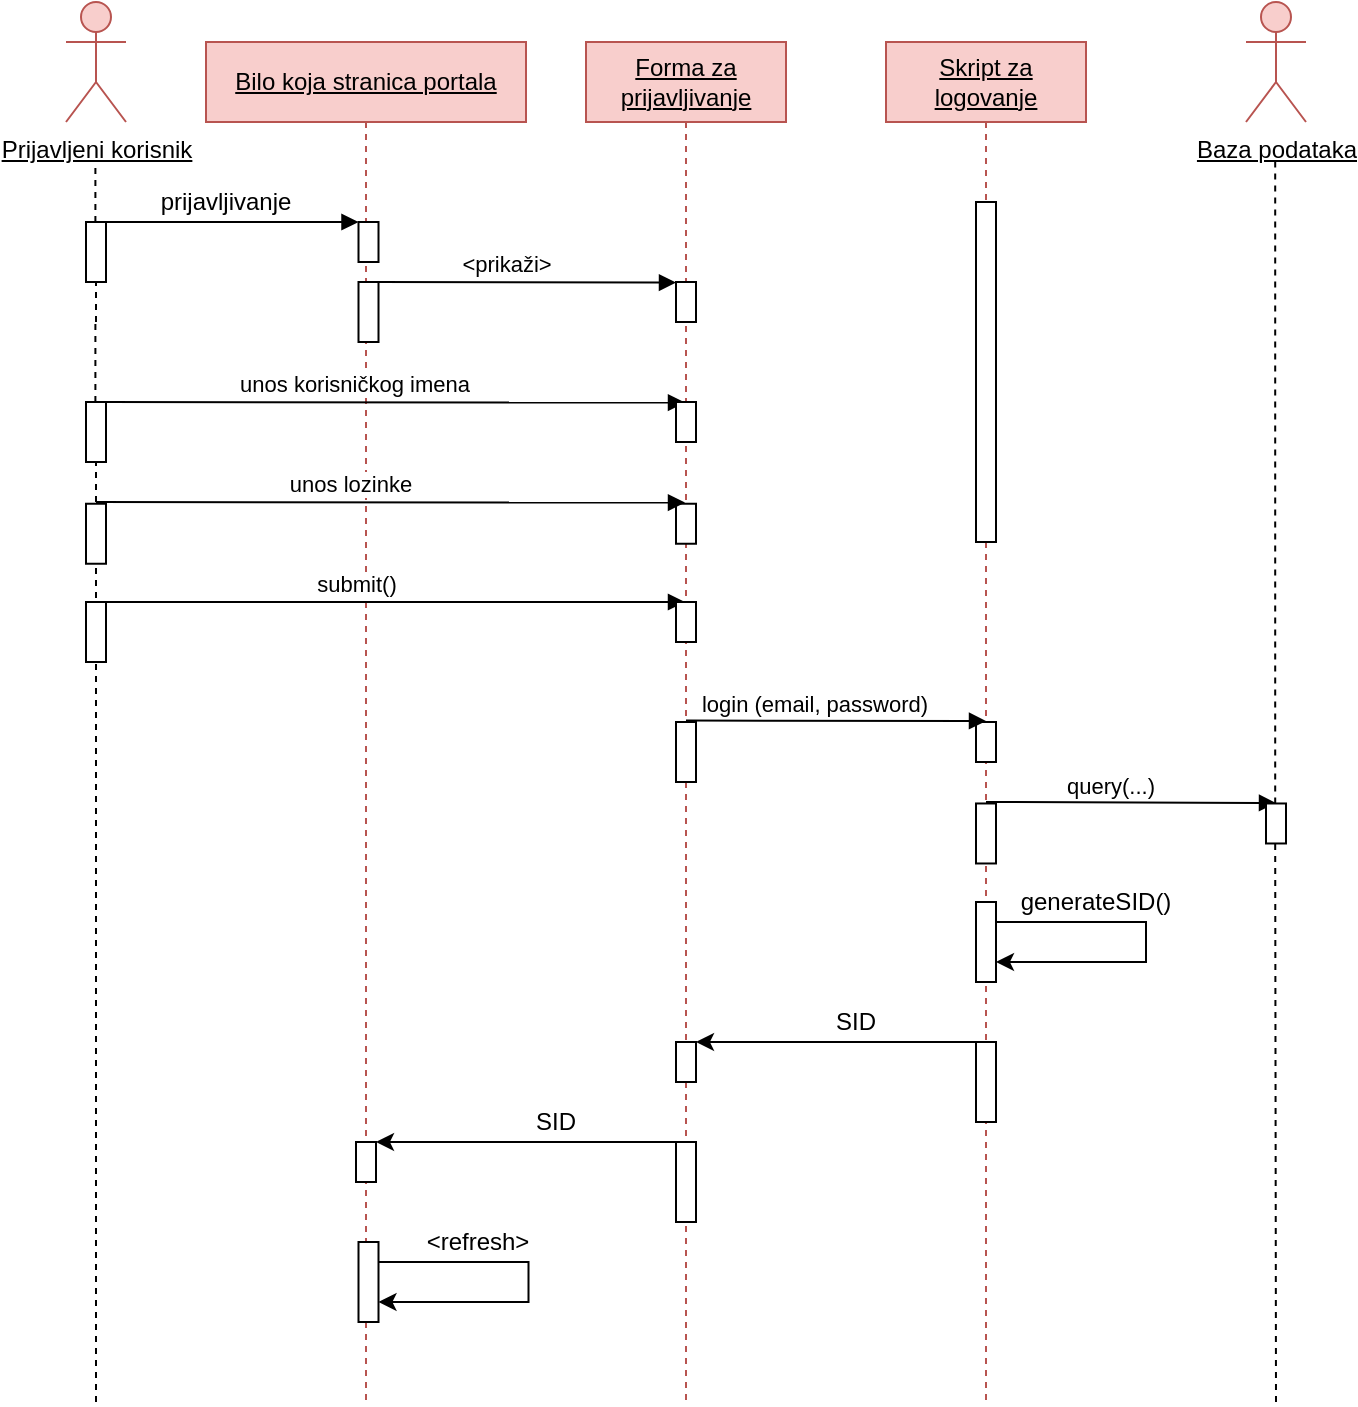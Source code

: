<mxfile version="23.0.2" type="device">
  <diagram name="Page-1" id="-ifq5rw0ivwShFcYinFc">
    <mxGraphModel dx="1248" dy="693" grid="1" gridSize="10" guides="1" tooltips="1" connect="1" arrows="1" fold="1" page="1" pageScale="1" pageWidth="827" pageHeight="1169" math="0" shadow="0">
      <root>
        <mxCell id="0" />
        <mxCell id="1" parent="0" />
        <mxCell id="5nu_3Wuoea0Fm3jb08SG-3" value="&lt;u&gt;Bilo koja stranica portala&lt;/u&gt;" style="shape=umlLifeline;perimeter=lifelinePerimeter;whiteSpace=wrap;html=1;container=0;dropTarget=0;collapsible=0;recursiveResize=0;outlineConnect=0;portConstraint=eastwest;newEdgeStyle={&quot;edgeStyle&quot;:&quot;elbowEdgeStyle&quot;,&quot;elbow&quot;:&quot;vertical&quot;,&quot;curved&quot;:0,&quot;rounded&quot;:0};strokeColor=#b85450;movable=1;resizable=1;rotatable=1;deletable=1;editable=1;locked=0;connectable=1;fillColor=#f8cecc;" vertex="1" parent="1">
          <mxGeometry x="190" y="180" width="160" height="680" as="geometry" />
        </mxCell>
        <mxCell id="5nu_3Wuoea0Fm3jb08SG-4" value="" style="html=1;points=[];perimeter=orthogonalPerimeter;outlineConnect=0;targetShapes=umlLifeline;portConstraint=eastwest;newEdgeStyle={&quot;edgeStyle&quot;:&quot;elbowEdgeStyle&quot;,&quot;elbow&quot;:&quot;vertical&quot;,&quot;curved&quot;:0,&quot;rounded&quot;:0};movable=1;resizable=1;rotatable=1;deletable=1;editable=1;locked=0;connectable=1;" vertex="1" parent="5nu_3Wuoea0Fm3jb08SG-3">
          <mxGeometry x="76.25" y="90" width="10" height="20" as="geometry" />
        </mxCell>
        <mxCell id="5nu_3Wuoea0Fm3jb08SG-5" value="" style="html=1;points=[];perimeter=orthogonalPerimeter;outlineConnect=0;targetShapes=umlLifeline;portConstraint=eastwest;newEdgeStyle={&quot;edgeStyle&quot;:&quot;elbowEdgeStyle&quot;,&quot;elbow&quot;:&quot;vertical&quot;,&quot;curved&quot;:0,&quot;rounded&quot;:0};" vertex="1" parent="5nu_3Wuoea0Fm3jb08SG-3">
          <mxGeometry x="76.25" y="120" width="10" height="30" as="geometry" />
        </mxCell>
        <mxCell id="5nu_3Wuoea0Fm3jb08SG-6" value="&amp;lt;prikaži&amp;gt;" style="html=1;verticalAlign=bottom;endArrow=block;edgeStyle=elbowEdgeStyle;elbow=vertical;curved=0;rounded=0;" edge="1" parent="5nu_3Wuoea0Fm3jb08SG-3" target="5nu_3Wuoea0Fm3jb08SG-47">
          <mxGeometry x="-0.14" relative="1" as="geometry">
            <mxPoint x="86.25" y="120" as="sourcePoint" />
            <Array as="points">
              <mxPoint x="186.25" y="120.3" />
            </Array>
            <mxPoint x="230.75" y="120.3" as="targetPoint" />
            <mxPoint as="offset" />
          </mxGeometry>
        </mxCell>
        <mxCell id="5nu_3Wuoea0Fm3jb08SG-7" value="" style="html=1;points=[];perimeter=orthogonalPerimeter;outlineConnect=0;targetShapes=umlLifeline;portConstraint=eastwest;newEdgeStyle={&quot;edgeStyle&quot;:&quot;elbowEdgeStyle&quot;,&quot;elbow&quot;:&quot;vertical&quot;,&quot;curved&quot;:0,&quot;rounded&quot;:0};" vertex="1" parent="5nu_3Wuoea0Fm3jb08SG-3">
          <mxGeometry x="75" y="550" width="10" height="20" as="geometry" />
        </mxCell>
        <mxCell id="5nu_3Wuoea0Fm3jb08SG-8" value="" style="html=1;points=[];perimeter=orthogonalPerimeter;outlineConnect=0;targetShapes=umlLifeline;portConstraint=eastwest;newEdgeStyle={&quot;edgeStyle&quot;:&quot;elbowEdgeStyle&quot;,&quot;elbow&quot;:&quot;vertical&quot;,&quot;curved&quot;:0,&quot;rounded&quot;:0};movable=1;resizable=1;rotatable=1;deletable=1;editable=1;locked=0;connectable=1;" vertex="1" parent="5nu_3Wuoea0Fm3jb08SG-3">
          <mxGeometry x="76.25" y="600" width="10" height="40" as="geometry" />
        </mxCell>
        <mxCell id="5nu_3Wuoea0Fm3jb08SG-9" value="" style="endArrow=classic;html=1;rounded=0;" edge="1" parent="5nu_3Wuoea0Fm3jb08SG-3" source="5nu_3Wuoea0Fm3jb08SG-8" target="5nu_3Wuoea0Fm3jb08SG-8">
          <mxGeometry width="50" height="50" relative="1" as="geometry">
            <mxPoint x="21.25" y="640" as="sourcePoint" />
            <mxPoint x="71.25" y="590" as="targetPoint" />
            <Array as="points">
              <mxPoint x="161.25" y="620" />
            </Array>
          </mxGeometry>
        </mxCell>
        <mxCell id="5nu_3Wuoea0Fm3jb08SG-10" value="&amp;lt;refresh&amp;gt;" style="text;html=1;strokeColor=none;fillColor=none;align=center;verticalAlign=middle;whiteSpace=wrap;rounded=0;" vertex="1" parent="5nu_3Wuoea0Fm3jb08SG-3">
          <mxGeometry x="91.25" y="590" width="90" height="20" as="geometry" />
        </mxCell>
        <mxCell id="5nu_3Wuoea0Fm3jb08SG-11" value="Prijavljeni korisnik" style="shape=umlActor;verticalLabelPosition=bottom;verticalAlign=top;html=1;outlineConnect=0;fontStyle=4;strokeColor=#b85450;fillColor=#f8cecc;" vertex="1" parent="1">
          <mxGeometry x="120" y="160" width="30" height="60" as="geometry" />
        </mxCell>
        <mxCell id="5nu_3Wuoea0Fm3jb08SG-12" value="" style="endArrow=none;dashed=1;html=1;rounded=0;" edge="1" parent="1" source="5nu_3Wuoea0Fm3jb08SG-15">
          <mxGeometry width="50" height="50" relative="1" as="geometry">
            <mxPoint x="135" y="320" as="sourcePoint" />
            <mxPoint x="134.7" y="240" as="targetPoint" />
          </mxGeometry>
        </mxCell>
        <mxCell id="5nu_3Wuoea0Fm3jb08SG-13" value="" style="endArrow=none;dashed=1;html=1;rounded=0;" edge="1" parent="1" source="5nu_3Wuoea0Fm3jb08SG-25">
          <mxGeometry width="50" height="50" relative="1" as="geometry">
            <mxPoint x="134.7" y="540" as="sourcePoint" />
            <mxPoint x="134.7" y="320" as="targetPoint" />
          </mxGeometry>
        </mxCell>
        <mxCell id="5nu_3Wuoea0Fm3jb08SG-14" value="" style="endArrow=none;dashed=1;html=1;rounded=0;" edge="1" parent="1" target="5nu_3Wuoea0Fm3jb08SG-15">
          <mxGeometry width="50" height="50" relative="1" as="geometry">
            <mxPoint x="135" y="320" as="sourcePoint" />
            <mxPoint x="134.7" y="240" as="targetPoint" />
          </mxGeometry>
        </mxCell>
        <mxCell id="5nu_3Wuoea0Fm3jb08SG-15" value="" style="html=1;points=[];perimeter=orthogonalPerimeter;outlineConnect=0;targetShapes=umlLifeline;portConstraint=eastwest;newEdgeStyle={&quot;edgeStyle&quot;:&quot;elbowEdgeStyle&quot;,&quot;elbow&quot;:&quot;vertical&quot;,&quot;curved&quot;:0,&quot;rounded&quot;:0};" vertex="1" parent="1">
          <mxGeometry x="130" y="270" width="10" height="30" as="geometry" />
        </mxCell>
        <mxCell id="5nu_3Wuoea0Fm3jb08SG-16" value="&lt;u&gt;Skript za logovanje&lt;/u&gt;" style="shape=umlLifeline;perimeter=lifelinePerimeter;whiteSpace=wrap;html=1;container=0;dropTarget=0;collapsible=0;recursiveResize=0;outlineConnect=0;portConstraint=eastwest;newEdgeStyle={&quot;edgeStyle&quot;:&quot;elbowEdgeStyle&quot;,&quot;elbow&quot;:&quot;vertical&quot;,&quot;curved&quot;:0,&quot;rounded&quot;:0};strokeColor=#b85450;fillColor=#f8cecc;" vertex="1" parent="1">
          <mxGeometry x="530" y="180" width="100" height="680" as="geometry" />
        </mxCell>
        <mxCell id="5nu_3Wuoea0Fm3jb08SG-17" value="" style="html=1;points=[];perimeter=orthogonalPerimeter;outlineConnect=0;targetShapes=umlLifeline;portConstraint=eastwest;newEdgeStyle={&quot;edgeStyle&quot;:&quot;elbowEdgeStyle&quot;,&quot;elbow&quot;:&quot;vertical&quot;,&quot;curved&quot;:0,&quot;rounded&quot;:0};" vertex="1" parent="5nu_3Wuoea0Fm3jb08SG-16">
          <mxGeometry x="45" y="80" width="10" height="170" as="geometry" />
        </mxCell>
        <mxCell id="5nu_3Wuoea0Fm3jb08SG-18" value="" style="html=1;points=[];perimeter=orthogonalPerimeter;outlineConnect=0;targetShapes=umlLifeline;portConstraint=eastwest;newEdgeStyle={&quot;edgeStyle&quot;:&quot;elbowEdgeStyle&quot;,&quot;elbow&quot;:&quot;vertical&quot;,&quot;curved&quot;:0,&quot;rounded&quot;:0};" vertex="1" parent="5nu_3Wuoea0Fm3jb08SG-16">
          <mxGeometry x="45" y="340" width="10" height="20" as="geometry" />
        </mxCell>
        <mxCell id="5nu_3Wuoea0Fm3jb08SG-19" value="" style="html=1;points=[];perimeter=orthogonalPerimeter;outlineConnect=0;targetShapes=umlLifeline;portConstraint=eastwest;newEdgeStyle={&quot;edgeStyle&quot;:&quot;elbowEdgeStyle&quot;,&quot;elbow&quot;:&quot;vertical&quot;,&quot;curved&quot;:0,&quot;rounded&quot;:0};movable=1;resizable=1;rotatable=1;deletable=1;editable=1;locked=0;connectable=1;" vertex="1" parent="5nu_3Wuoea0Fm3jb08SG-16">
          <mxGeometry x="45" y="380.74" width="10" height="30" as="geometry" />
        </mxCell>
        <mxCell id="5nu_3Wuoea0Fm3jb08SG-20" value="query(...)" style="html=1;verticalAlign=bottom;endArrow=block;edgeStyle=elbowEdgeStyle;elbow=vertical;curved=0;rounded=0;" edge="1" parent="5nu_3Wuoea0Fm3jb08SG-16" target="5nu_3Wuoea0Fm3jb08SG-37">
          <mxGeometry x="-0.142" relative="1" as="geometry">
            <mxPoint x="49.997" y="380.001" as="sourcePoint" />
            <Array as="points" />
            <mxPoint x="180" y="381" as="targetPoint" />
            <mxPoint as="offset" />
          </mxGeometry>
        </mxCell>
        <mxCell id="5nu_3Wuoea0Fm3jb08SG-21" value="" style="html=1;points=[];perimeter=orthogonalPerimeter;outlineConnect=0;targetShapes=umlLifeline;portConstraint=eastwest;newEdgeStyle={&quot;edgeStyle&quot;:&quot;elbowEdgeStyle&quot;,&quot;elbow&quot;:&quot;vertical&quot;,&quot;curved&quot;:0,&quot;rounded&quot;:0};movable=1;resizable=1;rotatable=1;deletable=1;editable=1;locked=0;connectable=1;" vertex="1" parent="5nu_3Wuoea0Fm3jb08SG-16">
          <mxGeometry x="45" y="430" width="10" height="40" as="geometry" />
        </mxCell>
        <mxCell id="5nu_3Wuoea0Fm3jb08SG-22" value="" style="endArrow=classic;html=1;rounded=0;" edge="1" parent="5nu_3Wuoea0Fm3jb08SG-16" source="5nu_3Wuoea0Fm3jb08SG-21" target="5nu_3Wuoea0Fm3jb08SG-21">
          <mxGeometry width="50" height="50" relative="1" as="geometry">
            <mxPoint x="-10" y="470" as="sourcePoint" />
            <mxPoint x="40" y="420" as="targetPoint" />
            <Array as="points">
              <mxPoint x="130" y="450" />
            </Array>
          </mxGeometry>
        </mxCell>
        <mxCell id="5nu_3Wuoea0Fm3jb08SG-23" value="" style="html=1;points=[];perimeter=orthogonalPerimeter;outlineConnect=0;targetShapes=umlLifeline;portConstraint=eastwest;newEdgeStyle={&quot;edgeStyle&quot;:&quot;elbowEdgeStyle&quot;,&quot;elbow&quot;:&quot;vertical&quot;,&quot;curved&quot;:0,&quot;rounded&quot;:0};movable=1;resizable=1;rotatable=1;deletable=1;editable=1;locked=0;connectable=1;" vertex="1" parent="5nu_3Wuoea0Fm3jb08SG-16">
          <mxGeometry x="45" y="500" width="10" height="40" as="geometry" />
        </mxCell>
        <mxCell id="5nu_3Wuoea0Fm3jb08SG-24" value="" style="endArrow=none;dashed=1;html=1;rounded=0;" edge="1" parent="1" target="5nu_3Wuoea0Fm3jb08SG-25">
          <mxGeometry width="50" height="50" relative="1" as="geometry">
            <mxPoint x="135" y="860" as="sourcePoint" />
            <mxPoint x="134.7" y="320" as="targetPoint" />
          </mxGeometry>
        </mxCell>
        <mxCell id="5nu_3Wuoea0Fm3jb08SG-25" value="" style="html=1;points=[];perimeter=orthogonalPerimeter;outlineConnect=0;targetShapes=umlLifeline;portConstraint=eastwest;newEdgeStyle={&quot;edgeStyle&quot;:&quot;elbowEdgeStyle&quot;,&quot;elbow&quot;:&quot;vertical&quot;,&quot;curved&quot;:0,&quot;rounded&quot;:0};" vertex="1" parent="1">
          <mxGeometry x="130" y="360" width="10" height="30" as="geometry" />
        </mxCell>
        <mxCell id="5nu_3Wuoea0Fm3jb08SG-26" value="unos korisničkog imena" style="html=1;verticalAlign=bottom;endArrow=block;edgeStyle=elbowEdgeStyle;elbow=vertical;curved=0;rounded=0;" edge="1" parent="1" target="5nu_3Wuoea0Fm3jb08SG-40">
          <mxGeometry x="-0.14" relative="1" as="geometry">
            <mxPoint x="140" y="360" as="sourcePoint" />
            <Array as="points">
              <mxPoint x="240" y="360.3" />
            </Array>
            <mxPoint x="399.5" y="360.3" as="targetPoint" />
            <mxPoint as="offset" />
          </mxGeometry>
        </mxCell>
        <mxCell id="5nu_3Wuoea0Fm3jb08SG-27" value="" style="html=1;points=[];perimeter=orthogonalPerimeter;outlineConnect=0;targetShapes=umlLifeline;portConstraint=eastwest;newEdgeStyle={&quot;edgeStyle&quot;:&quot;elbowEdgeStyle&quot;,&quot;elbow&quot;:&quot;vertical&quot;,&quot;curved&quot;:0,&quot;rounded&quot;:0};" vertex="1" parent="1">
          <mxGeometry x="130" y="410.87" width="10" height="30" as="geometry" />
        </mxCell>
        <mxCell id="5nu_3Wuoea0Fm3jb08SG-28" value="" style="html=1;points=[];perimeter=orthogonalPerimeter;outlineConnect=0;targetShapes=umlLifeline;portConstraint=eastwest;newEdgeStyle={&quot;edgeStyle&quot;:&quot;elbowEdgeStyle&quot;,&quot;elbow&quot;:&quot;vertical&quot;,&quot;curved&quot;:0,&quot;rounded&quot;:0};" vertex="1" parent="1">
          <mxGeometry x="130" y="460" width="10" height="30" as="geometry" />
        </mxCell>
        <mxCell id="5nu_3Wuoea0Fm3jb08SG-29" value="submit()" style="html=1;verticalAlign=bottom;endArrow=block;edgeStyle=elbowEdgeStyle;elbow=vertical;curved=0;rounded=0;" edge="1" parent="1" source="5nu_3Wuoea0Fm3jb08SG-28" target="5nu_3Wuoea0Fm3jb08SG-40">
          <mxGeometry x="-0.14" relative="1" as="geometry">
            <mxPoint x="87.5" y="460" as="sourcePoint" />
            <Array as="points">
              <mxPoint x="140.5" y="460" />
            </Array>
            <mxPoint x="347" y="460.3" as="targetPoint" />
            <mxPoint as="offset" />
          </mxGeometry>
        </mxCell>
        <mxCell id="5nu_3Wuoea0Fm3jb08SG-30" value="" style="html=1;verticalAlign=bottom;endArrow=block;edgeStyle=elbowEdgeStyle;elbow=vertical;curved=0;rounded=0;" edge="1" parent="1" target="5nu_3Wuoea0Fm3jb08SG-4">
          <mxGeometry x="-0.045" relative="1" as="geometry">
            <mxPoint x="140" y="270" as="sourcePoint" />
            <Array as="points" />
            <mxPoint x="270" y="270" as="targetPoint" />
            <mxPoint as="offset" />
          </mxGeometry>
        </mxCell>
        <mxCell id="5nu_3Wuoea0Fm3jb08SG-31" value="" style="html=1;points=[];perimeter=orthogonalPerimeter;outlineConnect=0;targetShapes=umlLifeline;portConstraint=eastwest;newEdgeStyle={&quot;edgeStyle&quot;:&quot;elbowEdgeStyle&quot;,&quot;elbow&quot;:&quot;vertical&quot;,&quot;curved&quot;:0,&quot;rounded&quot;:0};" vertex="1" parent="1">
          <mxGeometry x="430" y="500" height="20" as="geometry" />
        </mxCell>
        <mxCell id="5nu_3Wuoea0Fm3jb08SG-32" value="login (email, password)" style="html=1;verticalAlign=bottom;endArrow=block;edgeStyle=elbowEdgeStyle;elbow=vertical;curved=0;rounded=0;" edge="1" parent="1" target="5nu_3Wuoea0Fm3jb08SG-18">
          <mxGeometry x="-0.142" relative="1" as="geometry">
            <mxPoint x="429.997" y="519.261" as="sourcePoint" />
            <Array as="points" />
            <mxPoint x="593.75" y="519.14" as="targetPoint" />
            <mxPoint as="offset" />
          </mxGeometry>
        </mxCell>
        <mxCell id="5nu_3Wuoea0Fm3jb08SG-33" value="prijavljivanje" style="text;html=1;strokeColor=none;fillColor=none;align=center;verticalAlign=middle;whiteSpace=wrap;rounded=0;" vertex="1" parent="1">
          <mxGeometry x="170" y="250" width="60" height="20" as="geometry" />
        </mxCell>
        <mxCell id="5nu_3Wuoea0Fm3jb08SG-34" value="Baza podataka" style="shape=umlActor;verticalLabelPosition=bottom;verticalAlign=top;html=1;outlineConnect=0;fontStyle=4;strokeColor=#b85450;fillColor=#f8cecc;" vertex="1" parent="1">
          <mxGeometry x="710" y="160" width="30" height="60" as="geometry" />
        </mxCell>
        <mxCell id="5nu_3Wuoea0Fm3jb08SG-35" value="" style="endArrow=none;dashed=1;html=1;rounded=0;" edge="1" parent="1">
          <mxGeometry width="50" height="50" relative="1" as="geometry">
            <mxPoint x="724.6" y="560.74" as="sourcePoint" />
            <mxPoint x="724.6" y="239.37" as="targetPoint" />
          </mxGeometry>
        </mxCell>
        <mxCell id="5nu_3Wuoea0Fm3jb08SG-36" value="" style="endArrow=none;dashed=1;html=1;rounded=0;" edge="1" parent="1">
          <mxGeometry width="50" height="50" relative="1" as="geometry">
            <mxPoint x="725" y="860" as="sourcePoint" />
            <mxPoint x="724.6" y="580.74" as="targetPoint" />
          </mxGeometry>
        </mxCell>
        <mxCell id="5nu_3Wuoea0Fm3jb08SG-37" value="" style="html=1;points=[];perimeter=orthogonalPerimeter;outlineConnect=0;targetShapes=umlLifeline;portConstraint=eastwest;newEdgeStyle={&quot;edgeStyle&quot;:&quot;elbowEdgeStyle&quot;,&quot;elbow&quot;:&quot;vertical&quot;,&quot;curved&quot;:0,&quot;rounded&quot;:0};" vertex="1" parent="1">
          <mxGeometry x="720" y="560.74" width="10" height="20" as="geometry" />
        </mxCell>
        <mxCell id="5nu_3Wuoea0Fm3jb08SG-38" value="generateSID()" style="text;html=1;strokeColor=none;fillColor=none;align=center;verticalAlign=middle;whiteSpace=wrap;rounded=0;" vertex="1" parent="1">
          <mxGeometry x="590" y="600" width="90" height="20" as="geometry" />
        </mxCell>
        <mxCell id="5nu_3Wuoea0Fm3jb08SG-39" value="" style="endArrow=classic;html=1;rounded=0;" edge="1" parent="1" target="5nu_3Wuoea0Fm3jb08SG-46">
          <mxGeometry width="50" height="50" relative="1" as="geometry">
            <mxPoint x="580.0" y="680" as="sourcePoint" />
            <mxPoint x="440.0" y="680" as="targetPoint" />
          </mxGeometry>
        </mxCell>
        <mxCell id="5nu_3Wuoea0Fm3jb08SG-40" value="&lt;u&gt;Forma za prijavljivanje&lt;/u&gt;" style="shape=umlLifeline;perimeter=lifelinePerimeter;whiteSpace=wrap;html=1;container=0;dropTarget=0;collapsible=0;recursiveResize=0;outlineConnect=0;portConstraint=eastwest;newEdgeStyle={&quot;edgeStyle&quot;:&quot;elbowEdgeStyle&quot;,&quot;elbow&quot;:&quot;vertical&quot;,&quot;curved&quot;:0,&quot;rounded&quot;:0};movable=1;resizable=1;rotatable=1;deletable=1;editable=1;locked=0;connectable=1;strokeColor=#b85450;fillColor=#f8cecc;" vertex="1" parent="1">
          <mxGeometry x="380" y="180" width="100" height="680" as="geometry" />
        </mxCell>
        <mxCell id="5nu_3Wuoea0Fm3jb08SG-41" value="" style="html=1;points=[];perimeter=orthogonalPerimeter;outlineConnect=0;targetShapes=umlLifeline;portConstraint=eastwest;newEdgeStyle={&quot;edgeStyle&quot;:&quot;elbowEdgeStyle&quot;,&quot;elbow&quot;:&quot;vertical&quot;,&quot;curved&quot;:0,&quot;rounded&quot;:0};" vertex="1" parent="5nu_3Wuoea0Fm3jb08SG-40">
          <mxGeometry x="45" y="180" width="10" height="20" as="geometry" />
        </mxCell>
        <mxCell id="5nu_3Wuoea0Fm3jb08SG-42" value="" style="html=1;points=[];perimeter=orthogonalPerimeter;outlineConnect=0;targetShapes=umlLifeline;portConstraint=eastwest;newEdgeStyle={&quot;edgeStyle&quot;:&quot;elbowEdgeStyle&quot;,&quot;elbow&quot;:&quot;vertical&quot;,&quot;curved&quot;:0,&quot;rounded&quot;:0};" vertex="1" parent="5nu_3Wuoea0Fm3jb08SG-40">
          <mxGeometry x="45" y="230.87" width="10" height="20" as="geometry" />
        </mxCell>
        <mxCell id="5nu_3Wuoea0Fm3jb08SG-43" value="unos lozinke" style="html=1;verticalAlign=bottom;endArrow=block;edgeStyle=elbowEdgeStyle;elbow=vertical;curved=0;rounded=0;movable=1;resizable=1;rotatable=1;deletable=1;editable=1;locked=0;connectable=1;" edge="1" parent="5nu_3Wuoea0Fm3jb08SG-40">
          <mxGeometry x="-0.14" relative="1" as="geometry">
            <mxPoint x="-245" y="230" as="sourcePoint" />
            <Array as="points">
              <mxPoint x="-110" y="230.3" />
            </Array>
            <mxPoint x="49.5" y="230.3" as="targetPoint" />
            <mxPoint as="offset" />
          </mxGeometry>
        </mxCell>
        <mxCell id="5nu_3Wuoea0Fm3jb08SG-44" value="" style="html=1;points=[];perimeter=orthogonalPerimeter;outlineConnect=0;targetShapes=umlLifeline;portConstraint=eastwest;newEdgeStyle={&quot;edgeStyle&quot;:&quot;elbowEdgeStyle&quot;,&quot;elbow&quot;:&quot;vertical&quot;,&quot;curved&quot;:0,&quot;rounded&quot;:0};" vertex="1" parent="5nu_3Wuoea0Fm3jb08SG-40">
          <mxGeometry x="45" y="280" width="10" height="20" as="geometry" />
        </mxCell>
        <mxCell id="5nu_3Wuoea0Fm3jb08SG-45" value="" style="html=1;points=[];perimeter=orthogonalPerimeter;outlineConnect=0;targetShapes=umlLifeline;portConstraint=eastwest;newEdgeStyle={&quot;edgeStyle&quot;:&quot;elbowEdgeStyle&quot;,&quot;elbow&quot;:&quot;vertical&quot;,&quot;curved&quot;:0,&quot;rounded&quot;:0};movable=1;resizable=1;rotatable=1;deletable=1;editable=1;locked=0;connectable=1;" vertex="1" parent="5nu_3Wuoea0Fm3jb08SG-40">
          <mxGeometry x="45" y="340" width="10" height="30" as="geometry" />
        </mxCell>
        <mxCell id="5nu_3Wuoea0Fm3jb08SG-46" value="" style="html=1;points=[];perimeter=orthogonalPerimeter;outlineConnect=0;targetShapes=umlLifeline;portConstraint=eastwest;newEdgeStyle={&quot;edgeStyle&quot;:&quot;elbowEdgeStyle&quot;,&quot;elbow&quot;:&quot;vertical&quot;,&quot;curved&quot;:0,&quot;rounded&quot;:0};" vertex="1" parent="5nu_3Wuoea0Fm3jb08SG-40">
          <mxGeometry x="45" y="500" width="10" height="20" as="geometry" />
        </mxCell>
        <mxCell id="5nu_3Wuoea0Fm3jb08SG-47" value="" style="html=1;points=[];perimeter=orthogonalPerimeter;outlineConnect=0;targetShapes=umlLifeline;portConstraint=eastwest;newEdgeStyle={&quot;edgeStyle&quot;:&quot;elbowEdgeStyle&quot;,&quot;elbow&quot;:&quot;vertical&quot;,&quot;curved&quot;:0,&quot;rounded&quot;:0};" vertex="1" parent="5nu_3Wuoea0Fm3jb08SG-40">
          <mxGeometry x="45" y="120" width="10" height="20" as="geometry" />
        </mxCell>
        <mxCell id="5nu_3Wuoea0Fm3jb08SG-48" value="" style="html=1;points=[];perimeter=orthogonalPerimeter;outlineConnect=0;targetShapes=umlLifeline;portConstraint=eastwest;newEdgeStyle={&quot;edgeStyle&quot;:&quot;elbowEdgeStyle&quot;,&quot;elbow&quot;:&quot;vertical&quot;,&quot;curved&quot;:0,&quot;rounded&quot;:0};movable=1;resizable=1;rotatable=1;deletable=1;editable=1;locked=0;connectable=1;" vertex="1" parent="5nu_3Wuoea0Fm3jb08SG-40">
          <mxGeometry x="45" y="550" width="10" height="40" as="geometry" />
        </mxCell>
        <mxCell id="5nu_3Wuoea0Fm3jb08SG-49" value="" style="endArrow=classic;html=1;rounded=0;" edge="1" parent="5nu_3Wuoea0Fm3jb08SG-40" target="5nu_3Wuoea0Fm3jb08SG-7">
          <mxGeometry width="50" height="50" relative="1" as="geometry">
            <mxPoint x="50.0" y="550" as="sourcePoint" />
            <mxPoint x="-95" y="550" as="targetPoint" />
          </mxGeometry>
        </mxCell>
        <mxCell id="5nu_3Wuoea0Fm3jb08SG-50" value="SID" style="text;html=1;strokeColor=none;fillColor=none;align=center;verticalAlign=middle;whiteSpace=wrap;rounded=0;" vertex="1" parent="5nu_3Wuoea0Fm3jb08SG-40">
          <mxGeometry x="-45" y="530" width="60" height="20" as="geometry" />
        </mxCell>
        <mxCell id="5nu_3Wuoea0Fm3jb08SG-51" value="SID" style="text;html=1;strokeColor=none;fillColor=none;align=center;verticalAlign=middle;whiteSpace=wrap;rounded=0;" vertex="1" parent="1">
          <mxGeometry x="485" y="660" width="60" height="20" as="geometry" />
        </mxCell>
      </root>
    </mxGraphModel>
  </diagram>
</mxfile>
